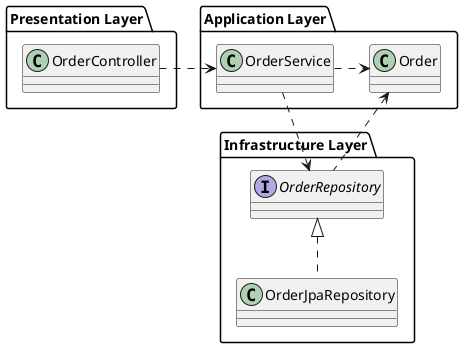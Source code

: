 @startuml
package "Presentation Layer" {
    class OrderController
}
package "Application Layer" {
    class OrderService
    class Order
}
package "Infrastructure Layer" {
    interface OrderRepository
    class OrderJpaRepository
}

OrderController .r.> OrderService
OrderService .r.> Order
OrderService ..> OrderRepository
OrderRepository .l.> Order
OrderRepository <|.. OrderJpaRepository
@enduml